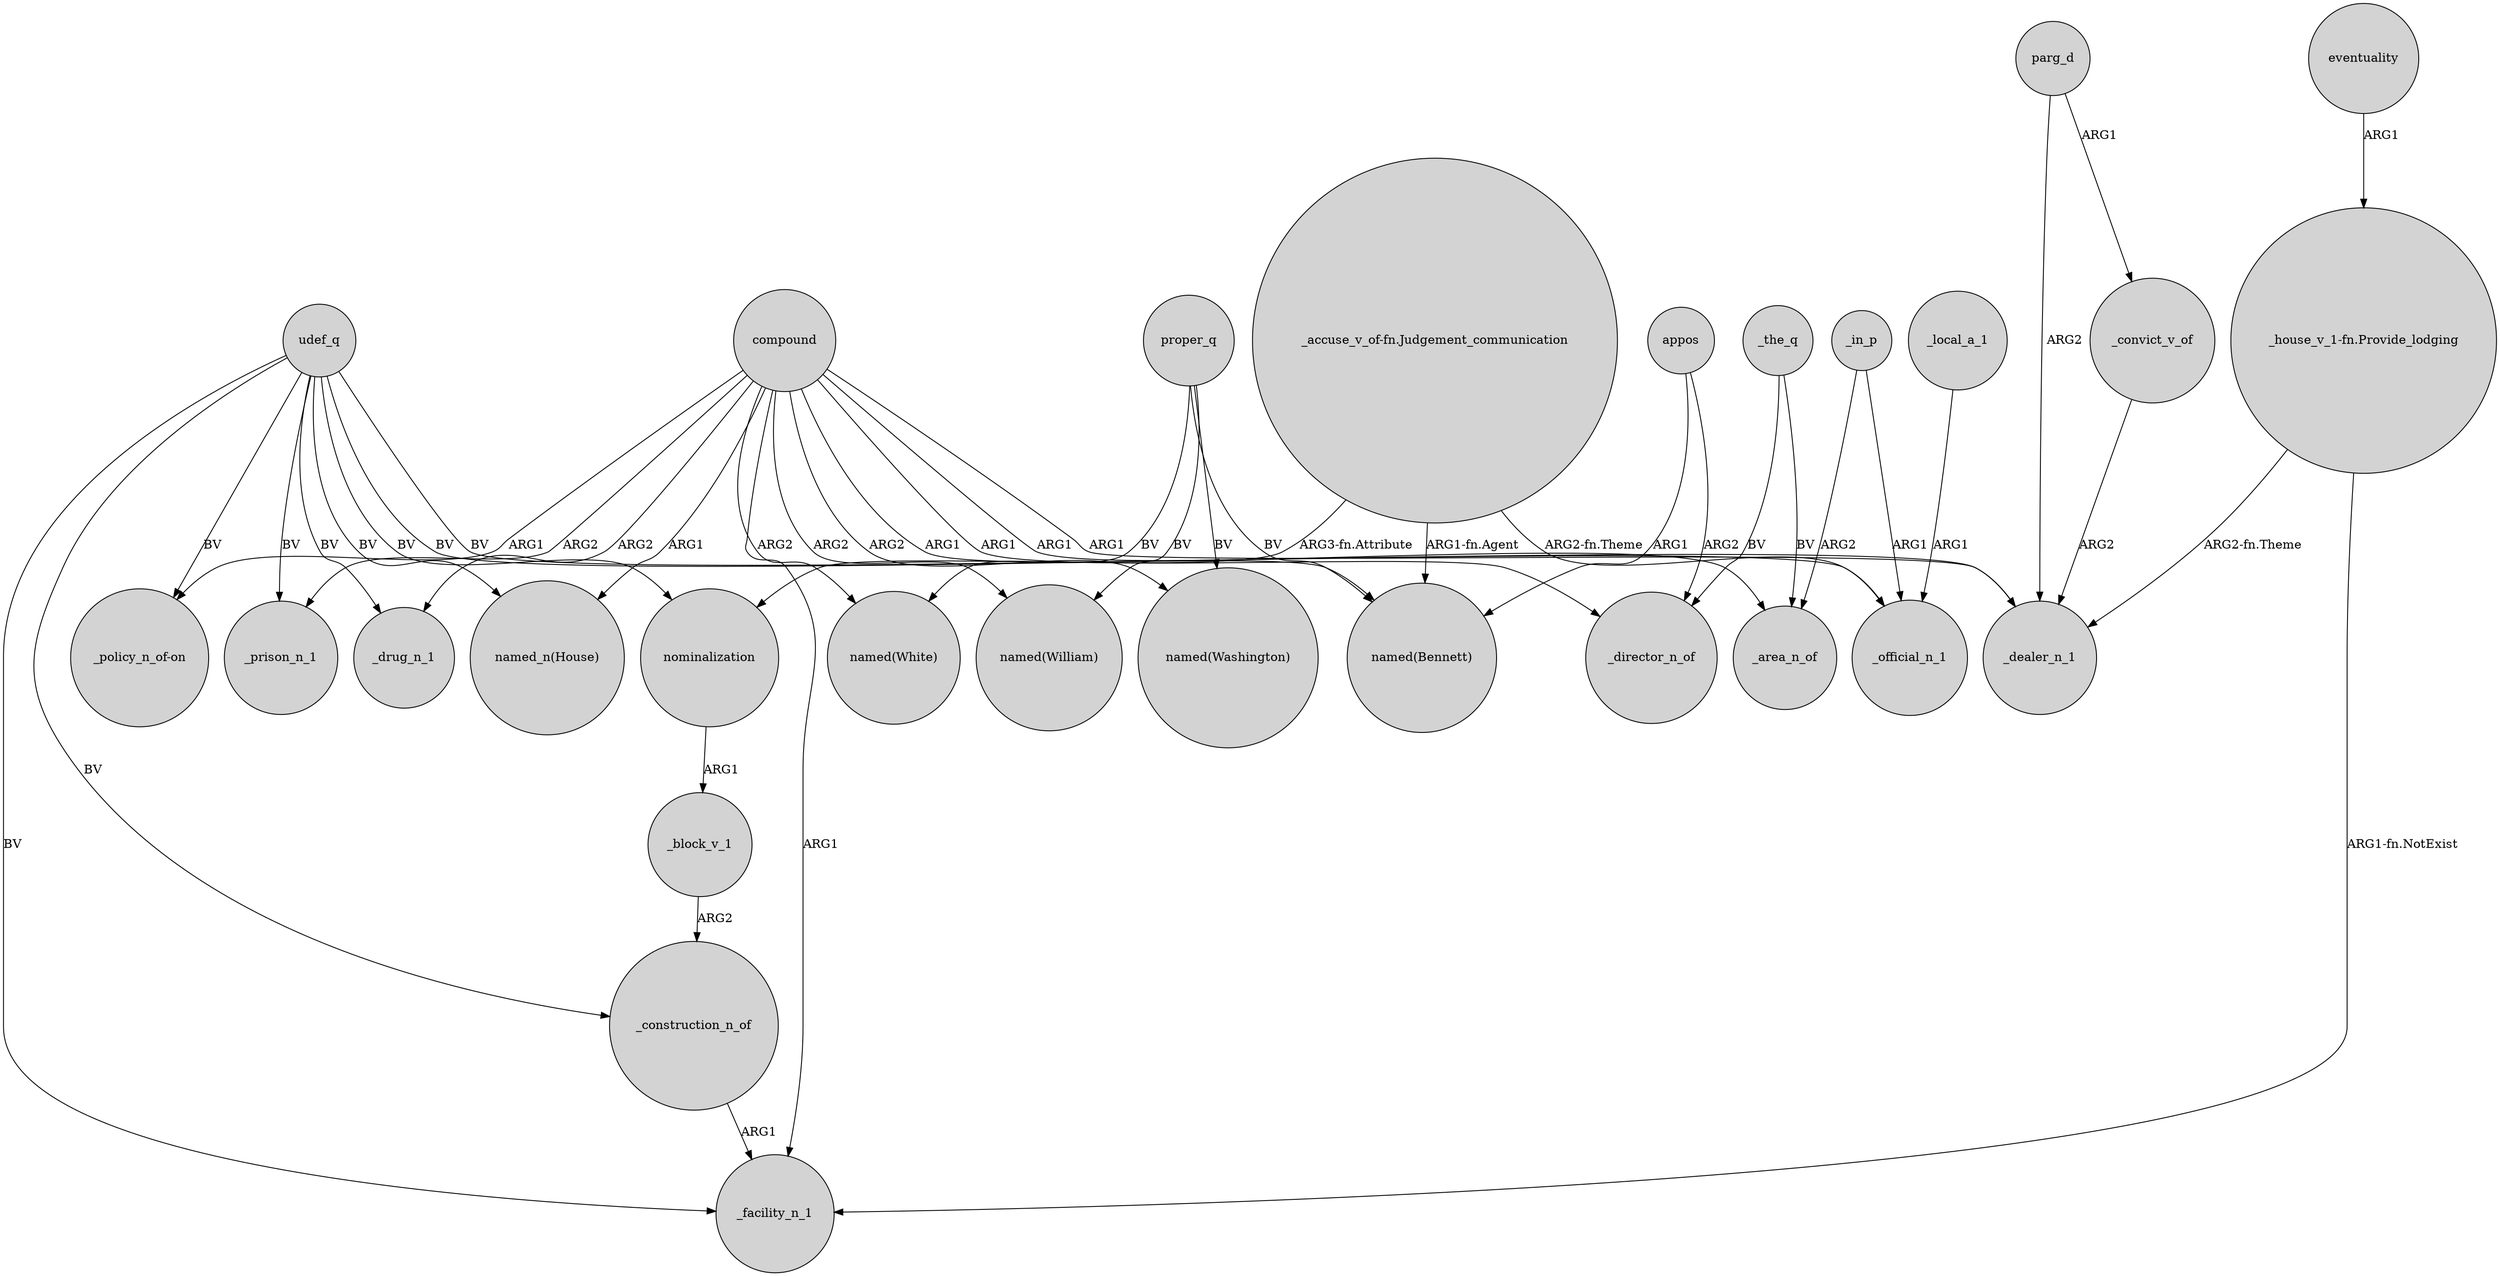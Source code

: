 digraph {
	node [shape=circle style=filled]
	udef_q -> "named_n(House)" [label=BV]
	udef_q -> _facility_n_1 [label=BV]
	compound -> "named(Bennett)" [label=ARG1]
	appos -> "named(Bennett)" [label=ARG1]
	parg_d -> _dealer_n_1 [label=ARG2]
	"_accuse_v_of-fn.Judgement_communication" -> "named(Bennett)" [label="ARG1-fn.Agent"]
	compound -> "named(White)" [label=ARG2]
	compound -> _dealer_n_1 [label=ARG1]
	compound -> "named_n(House)" [label=ARG1]
	udef_q -> "_policy_n_of-on" [label=BV]
	udef_q -> _drug_n_1 [label=BV]
	_block_v_1 -> _construction_n_of [label=ARG2]
	proper_q -> "named(Washington)" [label=BV]
	_in_p -> _official_n_1 [label=ARG1]
	parg_d -> _convict_v_of [label=ARG1]
	"_accuse_v_of-fn.Judgement_communication" -> _official_n_1 [label="ARG2-fn.Theme"]
	proper_q -> "named(White)" [label=BV]
	"_house_v_1-fn.Provide_lodging" -> _facility_n_1 [label="ARG1-fn.NotExist"]
	_convict_v_of -> _dealer_n_1 [label=ARG2]
	compound -> "named(William)" [label=ARG2]
	_local_a_1 -> _official_n_1 [label=ARG1]
	compound -> "_policy_n_of-on" [label=ARG1]
	udef_q -> _official_n_1 [label=BV]
	compound -> _drug_n_1 [label=ARG2]
	udef_q -> nominalization [label=BV]
	_the_q -> _area_n_of [label=BV]
	nominalization -> _block_v_1 [label=ARG1]
	compound -> _facility_n_1 [label=ARG1]
	eventuality -> "_house_v_1-fn.Provide_lodging" [label=ARG1]
	proper_q -> "named(Bennett)" [label=BV]
	_in_p -> _area_n_of [label=ARG2]
	compound -> _prison_n_1 [label=ARG2]
	compound -> "named(Washington)" [label=ARG2]
	_the_q -> _director_n_of [label=BV]
	"_house_v_1-fn.Provide_lodging" -> _dealer_n_1 [label="ARG2-fn.Theme"]
	udef_q -> _dealer_n_1 [label=BV]
	compound -> _director_n_of [label=ARG1]
	"_accuse_v_of-fn.Judgement_communication" -> nominalization [label="ARG3-fn.Attribute"]
	udef_q -> _construction_n_of [label=BV]
	compound -> _area_n_of [label=ARG1]
	_construction_n_of -> _facility_n_1 [label=ARG1]
	appos -> _director_n_of [label=ARG2]
	udef_q -> _prison_n_1 [label=BV]
	proper_q -> "named(William)" [label=BV]
}
